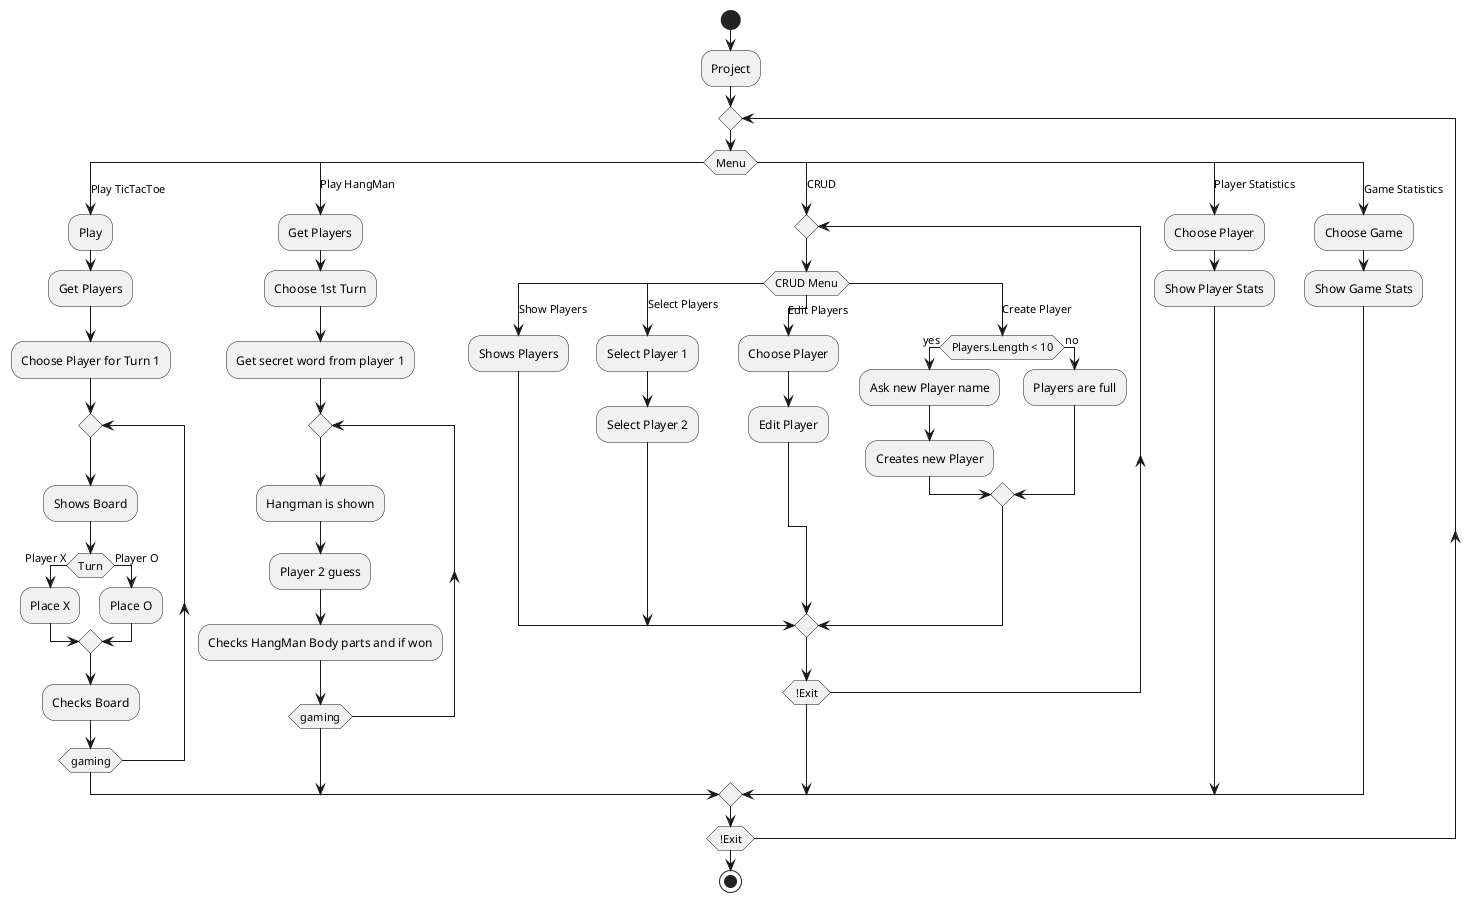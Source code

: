 @startuml diagramActivity

start
:Project; 

repeat
    switch (Menu)
    case (Play TicTacToe)
        :Play;
        :Get Players;
        :Choose Player for Turn 1;
        repeat
            :Shows Board;
            if (Turn) then (Player X)
                :Place X;
            else (Player O)
                :Place O;
            endif
            :Checks Board;
        
        repeat while(gaming)

    case (Play HangMan)
        :Get Players;
        :Choose 1st Turn;
        :Get secret word from player 1;
        repeat
        :Hangman is shown;
        :Player 2 guess;
        :Checks HangMan Body parts and if won;
        repeat while(gaming)

    case (CRUD)
    repeat
        switch (CRUD Menu)
        case (Show Players)
            :Shows Players;
        case (Select Players)
            :Select Player 1;
            :Select Player 2;
        case (Edit Players)
            :Choose Player;
            :Edit Player;
        case (Create Player)
            if (Players.Length < 10) then (yes)
                :Ask new Player name;
                :Creates new Player;
            else (no)
                :Players are full;
            endif

        endswitch
    repeat while (!Exit)

    case (Player Statistics)
        :Choose Player;
        :Show Player Stats;

    case (Game Statistics)
        :Choose Game;
        :Show Game Stats;
    endswitch
repeat while (!Exit)

stop



@enduml